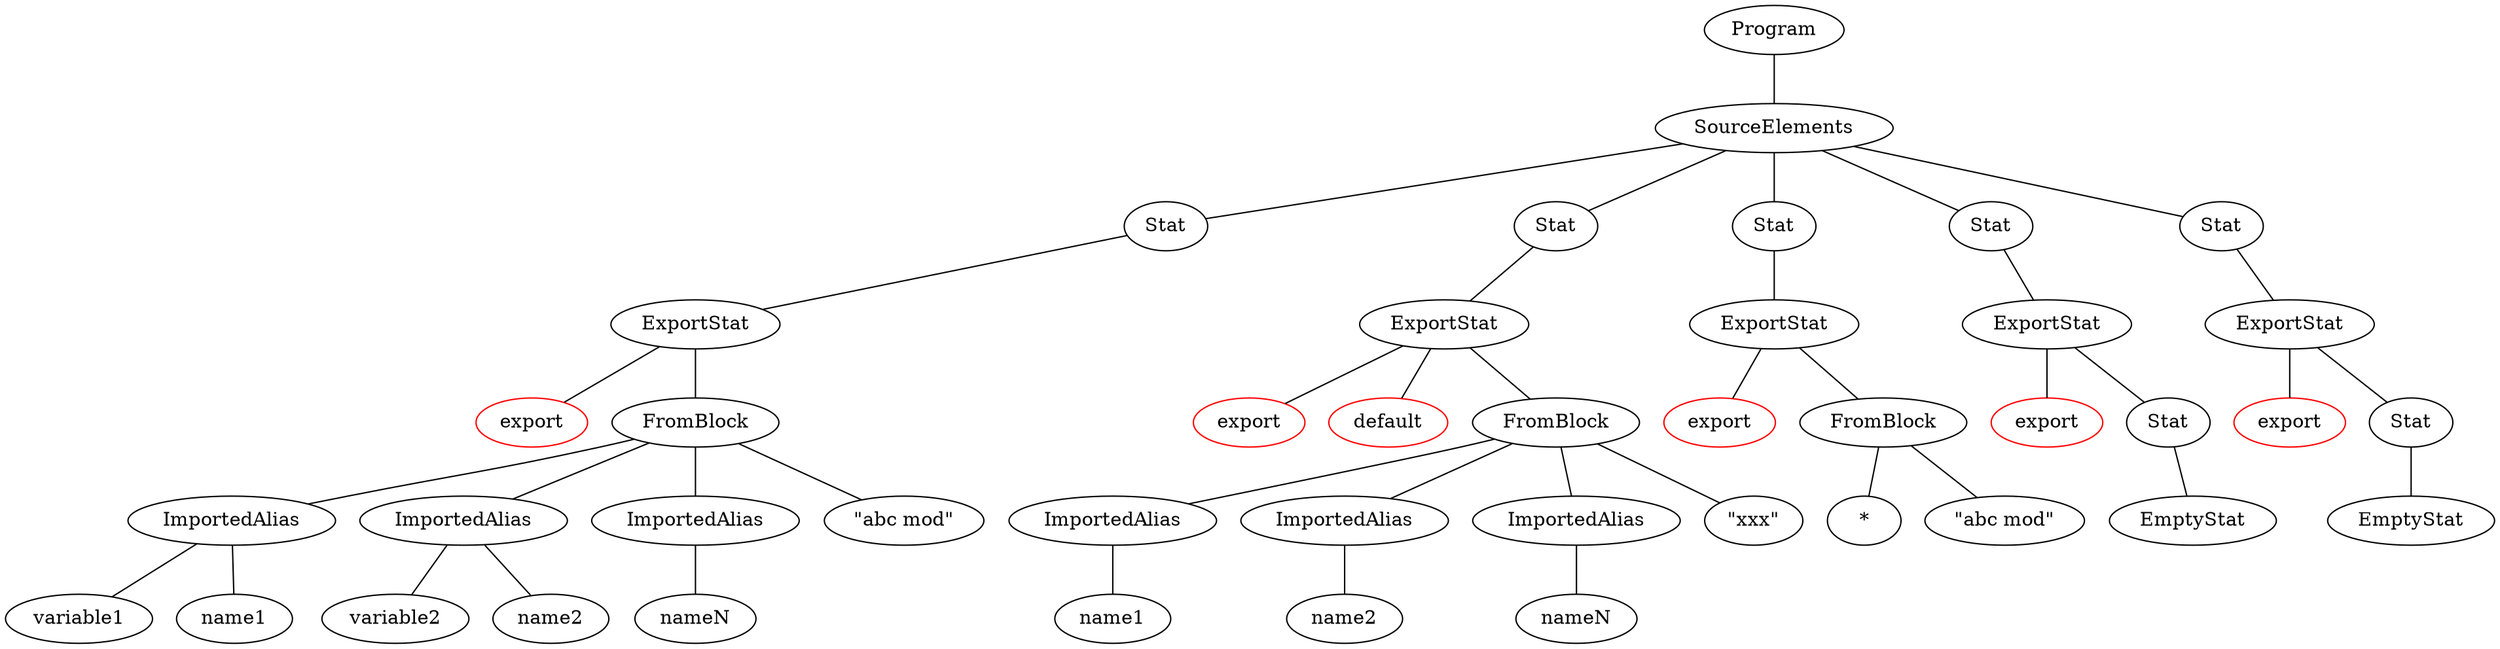 graph vis {
	node97[label="Program"]
	node97 -- node96
	node96[label="SourceElements"]
	node96 -- node61
	node61[label="Stat"]
	node61 -- node60
	node60[label="ExportStat"]
	node60 -- node49
	node49[label="export", color=red]
	node60 -- node59
	node59[label="FromBlock"]
	node59 -- node52
	node52[label="ImportedAlias"]
	node52 -- node51
	node51[label="variable1"]
	node52 -- node50
	node50[label="name1"]
	node59 -- node55
	node55[label="ImportedAlias"]
	node55 -- node54
	node54[label="variable2"]
	node55 -- node53
	node53[label="name2"]
	node59 -- node57
	node57[label="ImportedAlias"]
	node57 -- node56
	node56[label="nameN"]
	node59 -- node58
	node58[label="\"abc mod\""]
	node96 -- node73
	node73[label="Stat"]
	node73 -- node72
	node72[label="ExportStat"]
	node72 -- node62
	node62[label="export", color=red]
	node72 -- node63
	node63[label="default", color=red]
	node72 -- node71
	node71[label="FromBlock"]
	node71 -- node65
	node65[label="ImportedAlias"]
	node65 -- node64
	node64[label="name1"]
	node71 -- node67
	node67[label="ImportedAlias"]
	node67 -- node66
	node66[label="name2"]
	node71 -- node69
	node69[label="ImportedAlias"]
	node69 -- node68
	node68[label="nameN"]
	node71 -- node70
	node70[label="\"xxx\""]
	node96 -- node79
	node79[label="Stat"]
	node79 -- node78
	node78[label="ExportStat"]
	node78 -- node74
	node74[label="export", color=red]
	node78 -- node77
	node77[label="FromBlock"]
	node77 -- node75
	node75[label="*"]
	node77 -- node76
	node76[label="\"abc mod\""]
	node96 -- node86
	node86[label="Stat"]
	node86 -- node85
	node85[label="ExportStat"]
	node85 -- node80
	node80[label="export", color=red]
	node85 -- node84
	node84[label="Stat"]
	node84 -- node83
	node83[label="EmptyStat"]
	node96 -- node95
	node95[label="Stat"]
	node95 -- node94
	node94[label="ExportStat"]
	node94 -- node87
	node87[label="export", color=red]
	node94 -- node93
	node93[label="Stat"]
	node93 -- node92
	node92[label="EmptyStat"]
}
